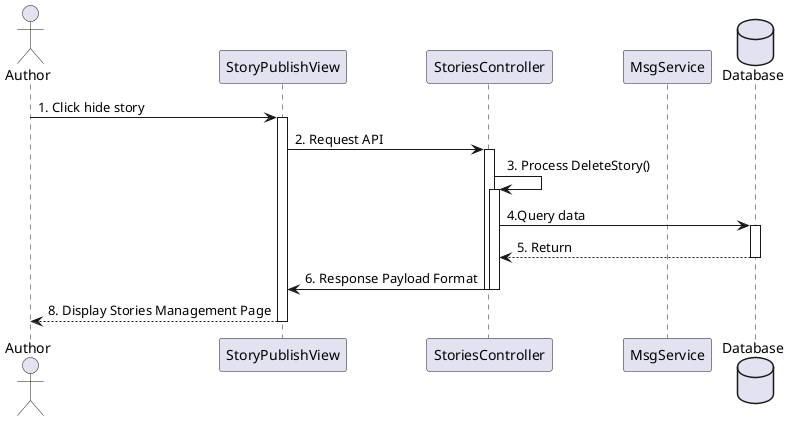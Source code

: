 @startuml
actor       Author       as user
participant StoryPublishView as view

participant StoriesController as controller

participant MsgService as msgService
database    Database as db

user -> view ++: 1. Click hide story
view -> controller ++ : 2. Request API
controller -> controller ++ : 3. Process DeleteStory()
controller -> db ++ : 4.Query data
db --> controller -- : 5. Return
controller -> view -- : 6. Response Payload Format
deactivate controller

view --> user -- : 8. Display Stories Management Page

@enduml




